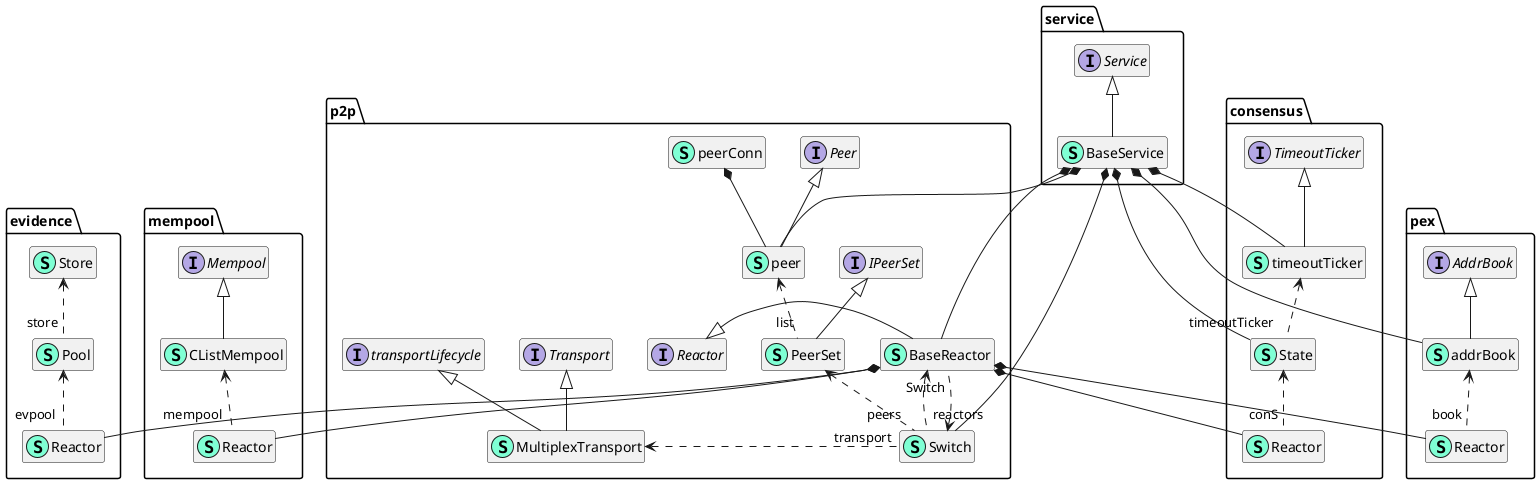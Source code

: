 @startuml

namespace evidence {
    class Pool << (S,Aquamarine) >> {
        - logger log.Logger
        - store *Store
        - evidenceList *clist.CList
        - stateDB tm-db.DB
        - mtx sync.Mutex
        - state state.State

        - removeEvidence(height int64, ....) 

        + EvidenceFront() *clist.CElement
        + EvidenceWaitChan() <font color=blue>chan</font> <font color=blue>struct</font>{}
        + SetLogger(l log.Logger) 
        + PriorityEvidence() []types.Evidence
        + PendingEvidence(maxNum int64) []types.Evidence
        + State() state.State
        + Update(block *types.Block, state state.State) 
        + AddEvidence(evidence types.Evidence) error
        + MarkEvidenceAsCommitted(height int64, ....) 
        + IsCommitted(evidence types.Evidence) bool

    }
    class Reactor << (S,Aquamarine) >> {
        - evpool *Pool
        - eventBus *types.EventBus

        - broadcastEvidenceRoutine(peer p2p.Peer) 
        - checkSendEvidenceMessage(peer p2p.Peer, ev types.Evidence) (Message, bool)

        + SetLogger(l log.Logger) 
        + GetChannels() []*p2p.ChannelDescriptor
        + AddPeer(peer p2p.Peer) 
        + Receive(chID byte, src p2p.Peer, msgBytes []byte) 
        + SetEventBus(b *types.EventBus) 

    }
    class Store << (S,Aquamarine) >> {
        - db tm-db.DB

        - listEvidence(prefixKey string, maxNum int64) []types.Evidence
        - getInfo(evidence types.Evidence) Info

        + PriorityEvidence() []types.Evidence
        + PendingEvidence(maxNum int64) []types.Evidence
        + GetInfo(height int64, hash []byte) Info
        + AddNewEvidence(evidence types.Evidence, priority int64) bool
        + MarkEvidenceAsBroadcasted(evidence types.Evidence) 
        + MarkEvidenceAsCommitted(evidence types.Evidence) 

    }
}
"p2p.BaseReactor" *-down- "evidence.Reactor"
"evidence.Pool" <.. "evpool" "evidence.Reactor"
"evidence.Store" <.. "store" "evidence.Pool"

namespace mempool {
    class CListMempool << (S,Aquamarine) >> {
        - height int64
        - txsBytes int64
        - rechecking int32
        - notifiedTxsAvailable bool
        - txsAvailable <font color=blue>chan</font> <font color=blue>struct</font>{}
        - config *config.MempoolConfig
        - proxyMtx sync.Mutex
        - proxyAppConn proxy.AppConnMempool
        - txs *clist.CList
        - preCheck PreCheckFunc
        - postCheck PostCheckFunc
        - recheckCursor *clist.CElement
        - recheckEnd *clist.CElement
        - txsMap sync.Map
        - cache txCache
        - wal *autofile.AutoFile
        - logger log.Logger
        - metrics *Metrics

        - globalCb(req *types.Request, res *types.Response) 
        - reqResCb(tx []byte, peerID uint16, ....) <font color=blue>func</font>(*types.Response) 
        - addTx(memTx *mempoolTx) 
        - removeTx(tx types.Tx, elem *clist.CElement, removeFromCache bool) 
        - resCbFirstTime(tx []byte, peerID uint16, peerP2PID p2p.ID, res *types.Response) 
        - resCbRecheck(req *types.Request, res *types.Response) 
        - notifyTxsAvailable() 
        - recheckTxs() 

        + EnableTxsAvailable() 
        + SetLogger(l log.Logger) 
        + InitWAL() 
        + CloseWAL() 
        + Lock() 
        + Unlock() 
        + Size() int
        + TxsBytes() int64
        + FlushAppConn() error
        + Flush() 
        + TxsFront() *clist.CElement
        + TxsWaitChan() <font color=blue>chan</font> <font color=blue>struct</font>{}
        + CheckTx(tx types.Tx, cb <font color=blue>func</font>(*types.Response) , txInfo TxInfo) error
        + TxsAvailable() <font color=blue>chan</font> <font color=blue>struct</font>{}
        + ReapMaxBytesMaxGas(maxBytes int64, maxGas int64) types.Txs
        + ReapMaxTxs(max int) types.Txs
        + Update(height int64, ....) error

    }
    interface Mempool  {
        + CheckTx(tx types.Tx, callback <font color=blue>func</font>(*types.Response) , txInfo TxInfo) error
        + ReapMaxBytesMaxGas(maxBytes int64, maxGas int64) types.Txs
        + ReapMaxTxs(max int) types.Txs
        + Lock() 
        + Unlock() 
        + Update(blockHeight int64, ....) error
        + FlushAppConn() error
        + Flush() 
        + TxsAvailable() <font color=blue>chan</font> <font color=blue>struct</font>{}
        + EnableTxsAvailable() 
        + Size() int
        + TxsBytes() int64
        + InitWAL() 
        + CloseWAL() 

    }
    class Reactor << (S,Aquamarine) >> {
        - config *config.MempoolConfig
        - mempool *CListMempool
        - ids *mempoolIDs

        - broadcastTxRoutine(peer p2p.Peer) 
        - decodeMsg(bz []byte) (Message, error)

        + InitPeer(peer p2p.Peer) p2p.Peer
        + SetLogger(l log.Logger) 
        + OnStart() error
        + GetChannels() []*p2p.ChannelDescriptor
        + AddPeer(peer p2p.Peer) 
        + RemovePeer(peer p2p.Peer, reason <font color=blue>interface</font>{}) 
        + Receive(chID byte, src p2p.Peer, msgBytes []byte) 

    }
}
"p2p.BaseReactor" *-down- "mempool.Reactor"

"mempool.Mempool" <|-- "mempool.CListMempool"

"mempool.CListMempool" <.. "mempool" "mempool.Reactor"

namespace consensus {
    class Reactor << (S,Aquamarine) >> {
        - conS *State
        - mtx sync.RWMutex
        - fastSync bool
        - eventBus *types.EventBus
        - metrics *Metrics

        - subscribeToBroadcastEvents() 
        - unsubscribeFromBroadcastEvents() 
        - broadcastNewRoundStepMessage(rs *types.RoundState) 
        - broadcastNewValidBlockMessage(rs *types.RoundState) 
        - broadcastHasVoteMessage(vote *types.Vote) 
        - sendNewRoundStepMessage(peer p2p.Peer) 
        - gossipDataRoutine(peer p2p.Peer, ps *PeerState) 
        - gossipDataForCatchup(logger log.Logger, rs *types.RoundState, prs *types.PeerRoundState, ps *PeerState, peer p2p.Peer) 
        - gossipVotesRoutine(peer p2p.Peer, ps *PeerState) 
        - gossipVotesForHeight(logger log.Logger, rs *types.RoundState, prs *types.PeerRoundState, ps *PeerState) bool
        - queryMaj23Routine(peer p2p.Peer, ps *PeerState) 
        - peerStatsRoutine() 
        - updateFastSyncingMetric() 

        + OnStart() error
        + OnStop() 
        + SwitchToConsensus(state state.State, blocksSynced uint64) 
        + GetChannels() []*p2p.ChannelDescriptor
        + InitPeer(peer p2p.Peer) p2p.Peer
        + AddPeer(peer p2p.Peer) 
        + RemovePeer(peer p2p.Peer, reason <font color=blue>interface</font>{}) 
        + Receive(chID byte, src p2p.Peer, msgBytes []byte) 
        + SetEventBus(b *types.EventBus) 
        + FastSync() bool
        + String() string
        + StringIndented(indent string) string

    }
    class State << (S,Aquamarine) >> {
        - config *config.ConsensusConfig
        - privValidator types.PrivValidator
        - blockStore state.BlockStore
        - blockExec *state.BlockExecutor
        - txNotifier txNotifier
        - evpool evidencePool
        - mtx sync.RWMutex
        - state state.State
        - peerMsgQueue <font color=blue>chan</font> msgInfo
        - internalMsgQueue <font color=blue>chan</font> msgInfo
        - timeoutTicker TimeoutTicker
        - statsMsgQueue <font color=blue>chan</font> msgInfo
        - eventBus *types.EventBus
        - wal WAL
        - replayMode bool
        - doWALCatchup bool
        - nSteps int
        - decideProposal <font color=blue>func</font>(int64, int) 
        - doPrevote <font color=blue>func</font>(int64, int) 
        - setProposal <font color=blue>func</font>(*types.Proposal) error
        - done <font color=blue>chan</font> <font color=blue>struct</font>{}
        - evsw events.EventSwitch
        - metrics *Metrics

        - readReplayMessage(msg *TimedWALMessage, newStepSub types.Subscription) error
        - catchupReplay(csHeight int64) error
        - startForReplay() 
        - startRoutines(maxSteps int) 
        - updateHeight(height int64) 
        - updateRoundStep(round int, step types.RoundStepType) 
        - scheduleRound0(rs *types.RoundState) 
        - scheduleTimeout(duration time.Duration, height int64, round int, step types.RoundStepType) 
        - sendInternalMessage(mi msgInfo) 
        - reconstructLastCommit(state state.State) 
        - updateToState(state state.State) 
        - newStep() 
        - receiveRoutine(maxSteps int) 
        - handleMsg(mi msgInfo) 
        - handleTimeout(ti timeoutInfo, rs types.RoundState) 
        - handleTxsAvailable() 
        - enterNewRound(height int64, round int) 
        - needProofBlock(height int64) bool
        - enterPropose(height int64, round int) 
        - isProposer(address []byte) bool
        - defaultDecideProposal(height int64, round int) 
        - isProposalComplete() bool
        - createProposalBlock() (*types.Block, *types.PartSet)
        - enterPrevote(height int64, round int) 
        - defaultDoPrevote(height int64, round int) 
        - enterPrevoteWait(height int64, round int) 
        - enterPrecommit(height int64, round int) 
        - enterPrecommitWait(height int64, round int) 
        - enterCommit(height int64, commitRound int) 
        - tryFinalizeCommit(height int64) 
        - finalizeCommit(height int64) 
        - recordMetrics(height int64, block *types.Block) 
        - defaultSetProposal(proposal *types.Proposal) error
        - addProposalBlockPart(msg *BlockPartMessage, peerID p2p.ID) (bool, error)
        - tryAddVote(vote *types.Vote, peerID p2p.ID) (bool, error)
        - addVote(vote *types.Vote, peerID p2p.ID) (bool, error)
        - signVote(msgType types.SignedMsgType, hash []byte, header types.PartSetHeader) (*types.Vote, error)
        - voteTime() time.Time
        - signAddVote(msgType types.SignedMsgType, hash []byte, header types.PartSetHeader) *types.Vote

        + ReplayFile(file string, console bool) error
        + SetLogger(l log.Logger) 
        + SetEventBus(b *types.EventBus) 
        + String() string
        + GetState() state.State
        + GetLastHeight() int64
        + GetRoundState() *types.RoundState
        + GetRoundStateJSON() ([]byte, error)
        + GetRoundStateSimpleJSON() ([]byte, error)
        + GetValidators() (int64, []*types.Validator)
        + SetPrivValidator(priv types.PrivValidator) 
        + SetTimeoutTicker(timeoutTicker TimeoutTicker) 
        + LoadCommit(height int64) *types.Commit
        + OnStart() error
        + OnStop() 
        + Wait() 
        + OpenWAL(walFile string) (WAL, error)
        + AddVote(vote *types.Vote, peerID p2p.ID) (bool, error)
        + SetProposal(proposal *types.Proposal, peerID p2p.ID) error
        + AddProposalBlockPart(height int64, round int, part *types.Part, peerID p2p.ID) error
        + SetProposalAndBlock(proposal *types.Proposal, block *types.Block, parts *types.PartSet, peerID p2p.ID) error

    }
    interface TimeoutTicker  {
        + Start() error
        + Stop() error
        + Chan() <font color=blue>chan</font> timeoutInfo
        + ScheduleTimeout(ti timeoutInfo) 
        + SetLogger( log.Logger) 

    }
    class timeoutTicker << (S,Aquamarine) >> {
        - timer *time.Timer
        - tickChan <font color=blue>chan</font> timeoutInfo
        - tockChan <font color=blue>chan</font> timeoutInfo

        - stopTimer() 
        - timeoutRoutine() 

        + OnStart() error
        + OnStop() 
        + Chan() <font color=blue>chan</font> timeoutInfo
        + ScheduleTimeout(ti timeoutInfo) 

    }
}
"p2p.BaseReactor" *-- "consensus.Reactor"
"service.BaseService" *-- "consensus.State"
"service.BaseService" *-- "consensus.timeoutTicker"

"consensus.TimeoutTicker" <|-- "consensus.timeoutTicker"

"consensus.State" <.. "conS" "consensus.Reactor"
"consensus.timeoutTicker" <.. "timeoutTicker" "consensus.State"

namespace p2p {
    class BaseReactor << (S,Aquamarine) >> {
        + Switch *Switch

        + SetSwitch(sw *Switch)
        + GetChannels() []*conn.ChannelDescriptor
        + AddPeer(peer Peer)
        + RemovePeer(peer Peer, reason <font color=blue>interface</font>{})
        + Receive(chID byte, peer Peer, msgBytes []byte)
        + InitPeer(peer Peer) Peer

    }
    interface IPeerSet  {
        + Has(key ID) bool
        + HasIP(ip net.IP) bool
        + Get(key ID) Peer
        + List() []Peer
        + Size() int

    }
    class MultiplexTransport << (S,Aquamarine) >> {
        - netAddr NetAddress
        - listener net.Listener
        - maxIncomingConnections int
        - acceptc <font color=blue>chan</font> accept
        - closec <font color=blue>chan</font> <font color=blue>struct</font>{}
        - conns ConnSet
        - connFilters []ConnFilterFunc
        - dialTimeout time.Duration
        - filterTimeout time.Duration
        - handshakeTimeout time.Duration
        - nodeInfo NodeInfo
        - nodeKey NodeKey
        - resolver IPResolver
        - mConfig conn.MConnConfig

        - acceptPeers()
        - cleanup(c net.Conn) error
        - filterConn(c net.Conn) error
        - upgrade(c net.Conn, dialedAddr *NetAddress) (....)
        - wrapPeer(c net.Conn, ni NodeInfo, ....) Peer

        + NetAddress() NetAddress
        + Accept(cfg peerConfig) (Peer, error)
        + Dial(addr NetAddress, cfg peerConfig) (Peer, error)
        + Close() error
        + Listen(addr NetAddress) error
        + Cleanup(p Peer)

    }
    interface Peer  {
        + FlushStop()
        + ID() ID
        + RemoteIP() net.IP
        + RemoteAddr() net.Addr
        + IsOutbound() bool
        + IsPersistent() bool
        + CloseConn() error
        + NodeInfo() NodeInfo
        + Status() conn.ConnectionStatus
        + SocketAddr() *NetAddress
        + Send( byte,  []byte) bool
        + TrySend( byte,  []byte) bool
        + Set( string,  <font color=blue>interface</font>{})
        + Get( string) <font color=blue>interface</font>{}

    }
    class PeerSet << (S,Aquamarine) >> {
        - mtx sync.Mutex
        - lookup <font color=blue>map</font>[ID]*peerSetItem
        - list []Peer

        - hasIP(peerIP net.IP) bool

        + Add(peer Peer) error
        + Has(peerKey ID) bool
        + HasIP(peerIP net.IP) bool
        + Get(peerKey ID) Peer
        + Remove(peer Peer) bool
        + Size() int
        + List() []Peer

    }
    interface Reactor  {
        + SetSwitch( *Switch)
        + GetChannels() []*conn.ChannelDescriptor
        + InitPeer(peer Peer) Peer
        + AddPeer(peer Peer)
        + RemovePeer(peer Peer, reason <font color=blue>interface</font>{})
        + Receive(chID byte, peer Peer, msgBytes []byte)

    }
    class Switch << (S,Aquamarine) >> {
        - config *config.P2PConfig
        - reactors <font color=blue>map</font>[string]Reactor
        - chDescs []*conn.ChannelDescriptor
        - reactorsByCh <font color=blue>map</font>[byte]Reactor
        - peers *PeerSet
        - dialing *cmap.CMap
        - reconnecting *cmap.CMap
        - nodeInfo NodeInfo
        - nodeKey *NodeKey
        - addrBook AddrBook
        - persistentPeersAddrs []*NetAddress
        - unconditionalPeerIDs <font color=blue>map</font>[ID]<font color=blue>struct</font>{}
        - transport Transport
        - filterTimeout time.Duration
        - peerFilters []PeerFilterFunc
        - rng *rand.Rand
        - metrics *Metrics

        - stopAndRemovePeer(peer Peer, reason <font color=blue>interface</font>{})
        - reconnectToPeer(addr *NetAddress)
        - dialPeersAsync(netAddrs []*NetAddress)
        - randomSleep(interval time.Duration)
        - acceptRoutine()
        - addOutboundPeerWithConfig(addr *NetAddress, cfg *config.P2PConfig) error
        - filterPeer(p Peer) error
        - addPeer(p Peer) error
        - addPeerWithConnection(conn net.Conn) error

        + NetAddress() *NetAddress
        + AddReactor(name string, reactor Reactor) Reactor
        + RemoveReactor(name string, reactor Reactor)
        + Reactors() <font color=blue>map</font>[string]Reactor
        + Reactor(name string) Reactor
        + SetNodeInfo(nodeInfo NodeInfo)
        + NodeInfo() NodeInfo
        + SetNodeKey(nodeKey *NodeKey)
        + OnStart() error
        + OnStop()
        + Broadcast(chID byte, msgBytes []byte) <font color=blue>chan</font> bool
        + NumPeers() int
        + IsPeerUnconditional(id ID) bool
        + MaxNumOutboundPeers() int
        + Peers() IPeerSet
        + StopPeerForError(peer Peer, reason <font color=blue>interface</font>{})
        + StopPeerGracefully(peer Peer)
        + SetAddrBook(addrBook AddrBook)
        + MarkPeerAsGood(peer Peer)
        + DialPeersAsync(peers []string) error
        + DialPeerWithAddress(addr *NetAddress) error
        + IsDialingOrExistingAddress(addr *NetAddress) bool
        + AddPersistentPeers(addrs []string) error
        + AddUnconditionalPeerIDs(ids []string) error
        + IsPeerPersistent(na *NetAddress) bool

    }
    interface Transport  {
        + NetAddress() NetAddress
        + Accept( peerConfig) (Peer, error)
        + Dial( NetAddress,  peerConfig) (Peer, error)
        + Cleanup( Peer)

    }
    class peer << (S,Aquamarine) >> {
        - mconn *conn.MConnection
        - nodeInfo NodeInfo
        - channels []byte
        - metrics *Metrics
        - metricsTicker *time.Ticker

        + Data *cmap.CMap

        - hasChannel(chID byte) bool
        - metricsReporter()

        + String() string
        + SetLogger(l log.Logger)
        + OnStart() error
        + FlushStop()
        + OnStop()
        + ID() ID
        + IsOutbound() bool
        + IsPersistent() bool
        + NodeInfo() NodeInfo
        + SocketAddr() *NetAddress
        + Status() conn.ConnectionStatus
        + Send(chID byte, msgBytes []byte) bool
        + TrySend(chID byte, msgBytes []byte) bool
        + Get(key string) <font color=blue>interface</font>{}
        + Set(key string, data <font color=blue>interface</font>{})
        + CloseConn() error
        + RemoteAddr() net.Addr
        + CanSend(chID byte) bool

    }
    class peerConn << (S,Aquamarine) >> {
        - outbound bool
        - persistent bool
        - conn net.Conn
        - socketAddr *NetAddress
        - ip net.IP

        + ID() ID
        + RemoteIP() net.IP
        + CloseConn()

    }
    interface transportLifecycle  {
        + Close() error
        + Listen( NetAddress) error

    }
}

namespace pex {
    interface AddrBook  {
        + AddOurAddress( *p2p.NetAddress) 
        + OurAddress( *p2p.NetAddress) bool
        + AddPrivateIDs( []string) 
        + AddAddress(addr *p2p.NetAddress, src *p2p.NetAddress) error
        + RemoveAddress( *p2p.NetAddress) 
        + HasAddress( *p2p.NetAddress) bool
        + NeedMoreAddrs() bool
        + Empty() bool
        + PickAddress(biasTowardsNewAddrs int) *p2p.NetAddress
        + MarkGood( p2p.ID) 
        + MarkAttempt( *p2p.NetAddress) 
        + MarkBad( *p2p.NetAddress) 
        + IsGood( *p2p.NetAddress) bool
        + GetSelection() []*p2p.NetAddress
        + GetSelectionWithBias(biasTowardsNewAddrs int) []*p2p.NetAddress
        + Size() int
        + Save() 

    }
    class Reactor << (S,Aquamarine) >> {
        - book AddrBook
        - config *ReactorConfig
        - ensurePeersPeriod time.Duration
        - requestsSent *cmap.CMap
        - lastReceivedRequests *cmap.CMap
        - seedAddrs []*p2p.NetAddress
        - attemptsToDial sync.Map
        - crawlPeerInfos <font color=blue>map</font>[p2p.ID]crawlPeerInfo

        - minReceiveRequestInterval() time.Duration
        - logErrAddrBook(err error) 
        - receiveRequest(src Peer) error
        - ensurePeersRoutine() 
        - ensurePeers() 
        - dialAttemptsInfo(addr *p2p.NetAddress) (int, time.Time)
        - dialPeer(addr *p2p.NetAddress) error
        - maxBackoffDurationForPeer(addr *p2p.NetAddress, planned time.Duration) time.Duration
        - checkSeeds() (int, []*p2p.NetAddress, error)
        - dialSeeds() 
        - crawlPeersRoutine() 
        - nodeHasSomePeersOrDialingAny() bool
        - crawlPeers(addrs []*p2p.NetAddress) 
        - cleanupCrawlPeerInfos() 
        - attemptDisconnects() 

        + OnStart() error
        + OnStop() 
        + GetChannels() []*conn.ChannelDescriptor
        + AddPeer(p Peer) 
        + RemovePeer(p Peer, reason <font color=blue>interface</font>{}) 
        + Receive(chID byte, src Peer, msgBytes []byte) 
        + RequestAddrs(p Peer) 
        + ReceiveAddrs(addrs []*p2p.NetAddress, src Peer) error
        + SendAddrs(p Peer, netAddrs []*p2p.NetAddress) 
        + SetEnsurePeersPeriod(d time.Duration) 
        + AttemptsToDial(addr *p2p.NetAddress) int

    }
    class addrBook << (S,Aquamarine) >> {
        - mtx sync.Mutex
        - rand *rand.Rand
        - ourAddrs <font color=blue>map</font>[string]<font color=blue>struct</font>{}
        - privateIDs <font color=blue>map</font>[p2p.ID]<font color=blue>struct</font>{}
        - addrLookup <font color=blue>map</font>[p2p.ID]*knownAddress
        - bucketsOld []<font color=blue>map</font>[string]*knownAddress
        - bucketsNew []<font color=blue>map</font>[string]*knownAddress
        - nOld int
        - nNew int
        - filePath string
        - key string
        - routabilityStrict bool
        - wg sync.WaitGroup

        - init() 
        - size() int
        - saveRoutine() 
        - getBucket(bucketType byte, bucketIdx int) <font color=blue>map</font>[string]*knownAddress
        - addToNewBucket(ka *knownAddress, bucketIdx int) 
        - addToOldBucket(ka *knownAddress, bucketIdx int) bool
        - removeFromBucket(ka *knownAddress, bucketType byte, bucketIdx int) 
        - removeFromAllBuckets(ka *knownAddress) 
        - pickOldest(bucketType byte, bucketIdx int) *knownAddress
        - addAddress(addr *p2p.NetAddress, src *p2p.NetAddress) error
        - randomPickAddresses(bucketType byte, num int) []*p2p.NetAddress
        - expireNew(bucketIdx int) 
        - moveToOld(ka *knownAddress) 
        - calcNewBucket(addr *p2p.NetAddress, src *p2p.NetAddress) int
        - calcOldBucket(addr *p2p.NetAddress) int
        - groupKey(na *p2p.NetAddress) string
        - saveToFile(filePath string) 
        - loadFromFile(filePath string) bool

        + OnStart() error
        + OnStop() 
        + Wait() 
        + FilePath() string
        + AddOurAddress(addr *p2p.NetAddress) 
        + OurAddress(addr *p2p.NetAddress) bool
        + AddPrivateIDs(ids []string) 
        + AddAddress(addr *p2p.NetAddress, src *p2p.NetAddress) error
        + RemoveAddress(addr *p2p.NetAddress) 
        + IsGood(addr *p2p.NetAddress) bool
        + HasAddress(addr *p2p.NetAddress) bool
        + NeedMoreAddrs() bool
        + Empty() bool
        + PickAddress(biasTowardsNewAddrs int) *p2p.NetAddress
        + MarkGood(id p2p.ID) 
        + MarkAttempt(addr *p2p.NetAddress) 
        + MarkBad(addr *p2p.NetAddress) 
        + GetSelection() []*p2p.NetAddress
        + GetSelectionWithBias(biasTowardsNewAddrs int) []*p2p.NetAddress
        + Size() int
        + Save() 

    }
}


"p2p.BaseReactor" *-- "pex.Reactor"
"service.BaseService" *-- "pex.addrBook"

"pex.AddrBook" <|-- "pex.addrBook"
"pex.addrBook" <.. "book" "pex.Reactor"

namespace service {
    class BaseService << (S,Aquamarine) >> {
        - name string
        - started uint32
        - stopped uint32
        - quit <font color=blue>chan</font> <font color=blue>struct</font>{}
        - impl Service

        + Logger log.Logger

        + SetLogger(l log.Logger)
        + Start() error
        + OnStart() error
        + Stop() error
        + OnStop()
        + Reset() error
        + OnReset() error
        + IsRunning() bool
        + Wait()
        + String() string
        + Quit() <font color=blue>chan</font> <font color=blue>struct</font>{}

    }
    interface Service  {
        + Start() error
        + OnStart() error
        + Stop() error
        + OnStop()
        + Reset() error
        + OnReset() error
        + IsRunning() bool
        + Quit() <font color=blue>chan</font> <font color=blue>struct</font>{}
        + String() string
        + SetLogger( log.Logger)

    }
}

"service.Service" <|-- "service.BaseService"
"service.BaseService" *-- "p2p.BaseReactor"
"p2p.Reactor" <|- "p2p.BaseReactor"

"p2p.peerConn" *-- "p2p.peer"
"service.BaseService" *-- "p2p.peer"


"p2p.Transport" <|-- "p2p.MultiplexTransport"
"p2p.transportLifecycle" <|-- "p2p.MultiplexTransport"
"p2p.IPeerSet" <|-- "p2p.PeerSet"

"p2p.Peer" <|-- "p2p.peer"

"service.BaseService" *-- "p2p.Switch"
"p2p.BaseReactor" <.down. "reactors" "p2p.Switch"
"p2p.PeerSet" <.. "peers" "p2p.Switch"
"p2p.MultiplexTransport" <. "transport" "p2p.Switch"

 "p2p.Switch" <.. "Switch" "p2p.BaseReactor"

"p2p.peer" <.. "list" "p2p.PeerSet"

hide methods
hide members
@enduml
